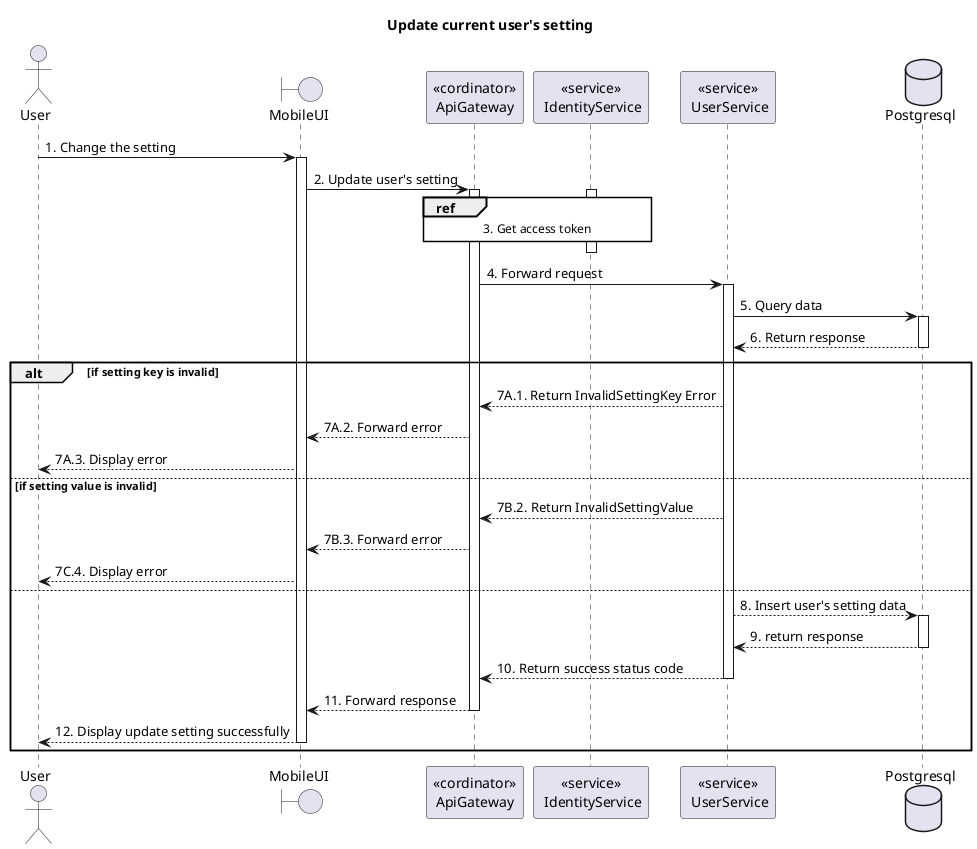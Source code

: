 @startuml Sequence
title "Update current user's setting"

' Style section
<style>
  sequenceDiagram {
    reference {
      BackGroundColor white
    }
}
</style>

actor User
boundary MobileUI
participant "<<cordinator>>\nApiGateway" as ApiGateway
participant "<<service>>\n IdentityService" as IdentityService
participant "<<service>>\n UserService" as UserService
database Postgresql

User -> MobileUI ++: 1. Change the setting
MobileUI -> ApiGateway ++: 2. Update user's setting

activate IdentityService
ref over ApiGateway, IdentityService: 3. Get access token
ApiGateway -[hidden]-> IdentityService
deactivate IdentityService

ApiGateway -> UserService ++: 4. Forward request
UserService -> Postgresql ++: 5. Query data
UserService <-- Postgresql--: 6. Return response

alt if setting key is invalid 
  ApiGateway <-- UserService: 7A.1. Return InvalidSettingKey Error
  MobileUI <-- ApiGateway: 7A.2. Forward error
  User <-- MobileUI: 7A.3. Display error
else if setting value is invalid 
  ApiGateway <-- UserService: 7B.2. Return InvalidSettingValue
  MobileUI <-- ApiGateway: 7B.3. Forward error
  User <-- MobileUI: 7C.4. Display error
else
  UserService --> Postgresql++: 8. Insert user's setting data
  UserService <-- Postgresql--: 9. return response
  ApiGateway <-- UserService--: 10. Return success status code
  MobileUI <-- ApiGateway--: 11. Forward response
  User <-- MobileUI--: 12. Display update setting successfully
end

@enduml
